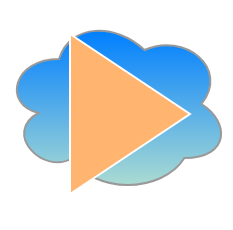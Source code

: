 <mxfile version="13.8.3" type="device"><diagram id="F48uMb-wbeCS13crT0x5" name="Page-1"><mxGraphModel dx="437" dy="371" grid="1" gridSize="10" guides="1" tooltips="1" connect="1" arrows="1" fold="1" page="1" pageScale="1" pageWidth="850" pageHeight="1100" math="0" shadow="0"><root><mxCell id="0"/><mxCell id="1" parent="0"/><mxCell id="TEyyoHZovZuSujhP_7On-5" value="" style="group;container=1;" vertex="1" connectable="0" parent="1"><mxGeometry x="190" y="270" width="114" height="107" as="geometry"/></mxCell><mxCell id="TEyyoHZovZuSujhP_7On-3" value="" style="ellipse;shape=cloud;whiteSpace=wrap;html=1;fontSize=24;gradientColor=#AADBD2;fillColor=#007FFF;strokeColor=#999999;" vertex="1" parent="TEyyoHZovZuSujhP_7On-5"><mxGeometry width="114" height="90" as="geometry"/></mxCell><mxCell id="TEyyoHZovZuSujhP_7On-1" value="" style="triangle;whiteSpace=wrap;html=1;strokeColor=#FFFFFF;fillColor=#FFB570;" vertex="1" parent="TEyyoHZovZuSujhP_7On-5"><mxGeometry x="34" y="10" width="60" height="80" as="geometry"/></mxCell><mxCell id="TEyyoHZovZuSujhP_7On-4" value="" style="whiteSpace=wrap;html=1;aspect=fixed;gradientColor=#AADBD2;fontSize=28;opacity=10;strokeColor=none;fillColor=none;" vertex="1" parent="TEyyoHZovZuSujhP_7On-5"><mxGeometry y="-7" width="114" height="114" as="geometry"/></mxCell></root></mxGraphModel></diagram></mxfile>